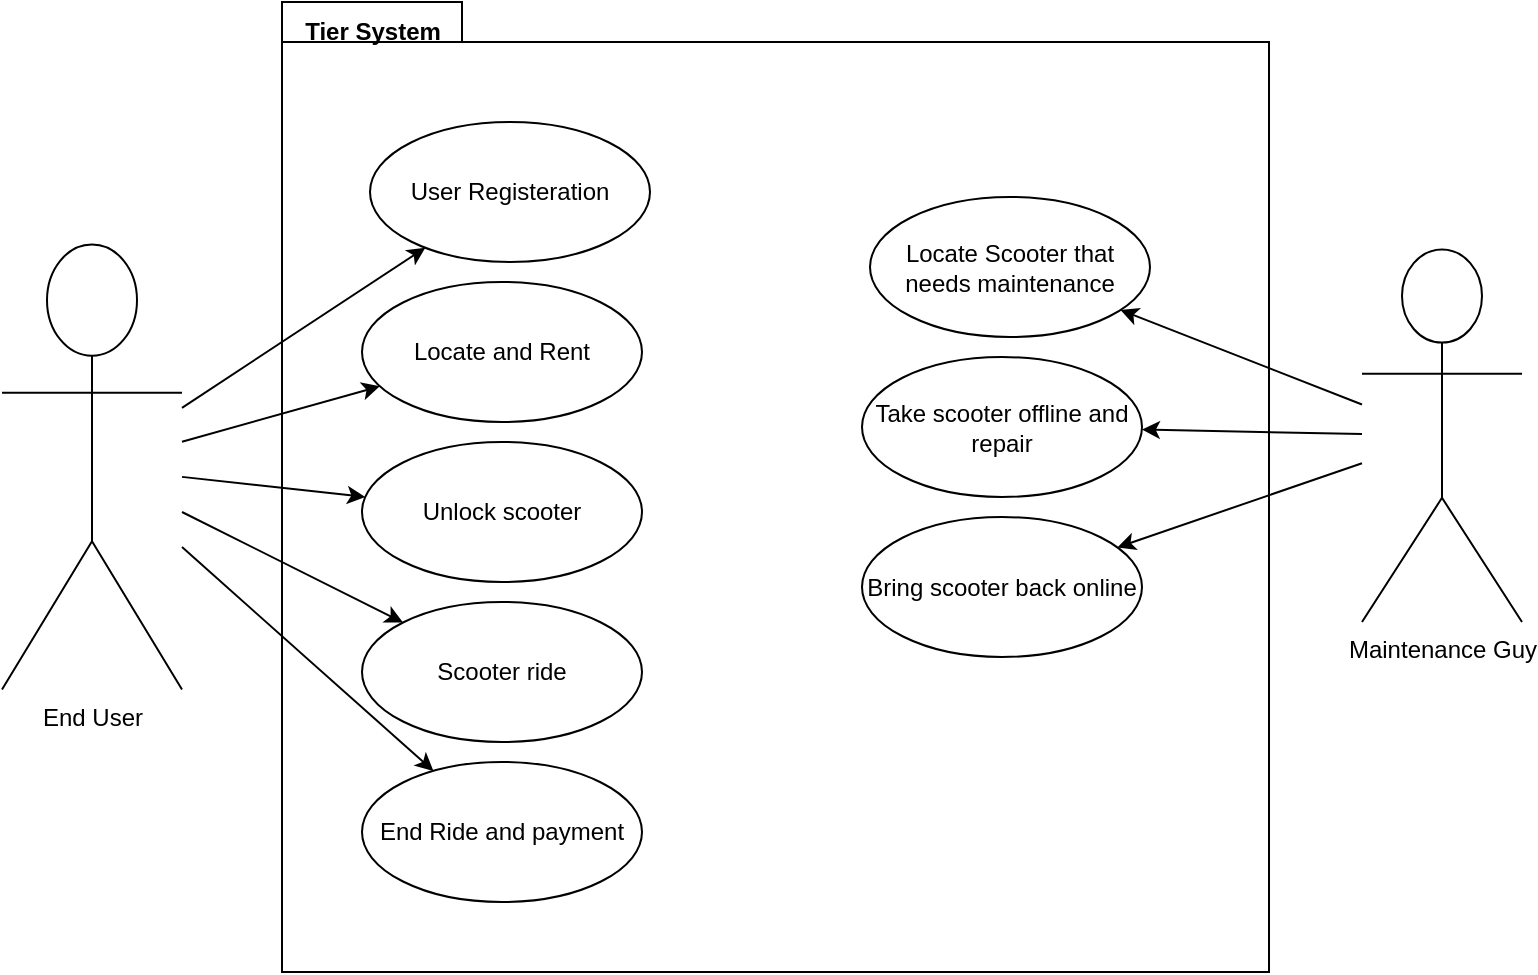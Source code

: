 <mxfile version="22.0.4" type="google">
  <diagram name="Page-1" id="b5b7bab2-c9e2-2cf4-8b2a-24fd1a2a6d21">
    <mxGraphModel grid="1" page="1" gridSize="10" guides="1" tooltips="1" connect="1" arrows="1" fold="1" pageScale="1" pageWidth="827" pageHeight="1169" background="none" math="0" shadow="0">
      <root>
        <mxCell id="0" />
        <mxCell id="1" parent="0" />
        <mxCell id="6e0c8c40b5770093-72" value="" style="shape=folder;fontStyle=1;spacingTop=10;tabWidth=90;tabHeight=20;tabPosition=left;html=1;rounded=0;shadow=0;comic=0;labelBackgroundColor=none;strokeWidth=1;fillColor=none;fontFamily=Verdana;fontSize=10;align=center;" vertex="1" parent="1">
          <mxGeometry x="174" y="40" width="493.5" height="485" as="geometry" />
        </mxCell>
        <mxCell id="kLl_CLZX0c-RPI3mH3_3-2" value="End User" style="shape=umlActor;verticalLabelPosition=bottom;verticalAlign=top;html=1;" vertex="1" parent="1">
          <mxGeometry x="34" y="161.25" width="90" height="222.5" as="geometry" />
        </mxCell>
        <mxCell id="kLl_CLZX0c-RPI3mH3_3-3" value="&lt;b&gt;Tier System&lt;/b&gt;" style="text;html=1;align=center;verticalAlign=middle;resizable=0;points=[];autosize=1;strokeColor=none;fillColor=none;" vertex="1" parent="1">
          <mxGeometry x="174" y="40" width="90" height="30" as="geometry" />
        </mxCell>
        <mxCell id="kLl_CLZX0c-RPI3mH3_3-4" value="End Ride and payment" style="ellipse;whiteSpace=wrap;html=1;" vertex="1" parent="1">
          <mxGeometry x="214" y="420" width="140" height="70" as="geometry" />
        </mxCell>
        <mxCell id="kLl_CLZX0c-RPI3mH3_3-5" value="Scooter ride" style="ellipse;whiteSpace=wrap;html=1;" vertex="1" parent="1">
          <mxGeometry x="214" y="340" width="140" height="70" as="geometry" />
        </mxCell>
        <mxCell id="kLl_CLZX0c-RPI3mH3_3-6" value="Unlock scooter" style="ellipse;whiteSpace=wrap;html=1;" vertex="1" parent="1">
          <mxGeometry x="214" y="260" width="140" height="70" as="geometry" />
        </mxCell>
        <mxCell id="kLl_CLZX0c-RPI3mH3_3-7" value="Locate and Rent" style="ellipse;whiteSpace=wrap;html=1;" vertex="1" parent="1">
          <mxGeometry x="214" y="180" width="140" height="70" as="geometry" />
        </mxCell>
        <mxCell id="kLl_CLZX0c-RPI3mH3_3-8" value="User Registeration" style="ellipse;whiteSpace=wrap;html=1;" vertex="1" parent="1">
          <mxGeometry x="218" y="100" width="140" height="70" as="geometry" />
        </mxCell>
        <mxCell id="kLl_CLZX0c-RPI3mH3_3-9" value="" style="endArrow=classic;html=1;rounded=0;" edge="1" parent="1" source="kLl_CLZX0c-RPI3mH3_3-2" target="kLl_CLZX0c-RPI3mH3_3-8">
          <mxGeometry width="50" height="50" relative="1" as="geometry">
            <mxPoint x="264" y="350" as="sourcePoint" />
            <mxPoint x="314" y="300" as="targetPoint" />
          </mxGeometry>
        </mxCell>
        <mxCell id="kLl_CLZX0c-RPI3mH3_3-10" value="" style="endArrow=classic;html=1;rounded=0;" edge="1" parent="1" source="kLl_CLZX0c-RPI3mH3_3-2" target="kLl_CLZX0c-RPI3mH3_3-7">
          <mxGeometry width="50" height="50" relative="1" as="geometry">
            <mxPoint x="134" y="246" as="sourcePoint" />
            <mxPoint x="254" y="172" as="targetPoint" />
          </mxGeometry>
        </mxCell>
        <mxCell id="kLl_CLZX0c-RPI3mH3_3-11" value="" style="endArrow=classic;html=1;rounded=0;" edge="1" parent="1" source="kLl_CLZX0c-RPI3mH3_3-2" target="kLl_CLZX0c-RPI3mH3_3-6">
          <mxGeometry width="50" height="50" relative="1" as="geometry">
            <mxPoint x="144" y="256" as="sourcePoint" />
            <mxPoint x="264" y="182" as="targetPoint" />
          </mxGeometry>
        </mxCell>
        <mxCell id="kLl_CLZX0c-RPI3mH3_3-12" value="" style="endArrow=classic;html=1;rounded=0;" edge="1" parent="1" source="kLl_CLZX0c-RPI3mH3_3-2" target="kLl_CLZX0c-RPI3mH3_3-5">
          <mxGeometry width="50" height="50" relative="1" as="geometry">
            <mxPoint x="154" y="266" as="sourcePoint" />
            <mxPoint x="274" y="192" as="targetPoint" />
          </mxGeometry>
        </mxCell>
        <mxCell id="kLl_CLZX0c-RPI3mH3_3-13" value="" style="endArrow=classic;html=1;rounded=0;" edge="1" parent="1" source="kLl_CLZX0c-RPI3mH3_3-2" target="kLl_CLZX0c-RPI3mH3_3-4">
          <mxGeometry width="50" height="50" relative="1" as="geometry">
            <mxPoint x="164" y="276" as="sourcePoint" />
            <mxPoint x="284" y="202" as="targetPoint" />
          </mxGeometry>
        </mxCell>
        <mxCell id="kLl_CLZX0c-RPI3mH3_3-14" value="Maintenance Guy" style="shape=umlActor;verticalLabelPosition=bottom;verticalAlign=top;html=1;" vertex="1" parent="1">
          <mxGeometry x="714" y="163.75" width="80" height="186.25" as="geometry" />
        </mxCell>
        <mxCell id="kLl_CLZX0c-RPI3mH3_3-16" value="Bring scooter back online" style="ellipse;whiteSpace=wrap;html=1;" vertex="1" parent="1">
          <mxGeometry x="464" y="297.5" width="140" height="70" as="geometry" />
        </mxCell>
        <mxCell id="kLl_CLZX0c-RPI3mH3_3-17" value="Take scooter offline and repair" style="ellipse;whiteSpace=wrap;html=1;" vertex="1" parent="1">
          <mxGeometry x="464" y="217.5" width="140" height="70" as="geometry" />
        </mxCell>
        <mxCell id="kLl_CLZX0c-RPI3mH3_3-18" value="Locate Scooter that needs maintenance" style="ellipse;whiteSpace=wrap;html=1;" vertex="1" parent="1">
          <mxGeometry x="468" y="137.5" width="140" height="70" as="geometry" />
        </mxCell>
        <mxCell id="kLl_CLZX0c-RPI3mH3_3-19" value="" style="endArrow=classic;html=1;rounded=0;" edge="1" parent="1" source="kLl_CLZX0c-RPI3mH3_3-14" target="kLl_CLZX0c-RPI3mH3_3-18">
          <mxGeometry width="50" height="50" relative="1" as="geometry">
            <mxPoint x="374" y="273.743" as="sourcePoint" />
            <mxPoint x="564" y="337.5" as="targetPoint" />
          </mxGeometry>
        </mxCell>
        <mxCell id="kLl_CLZX0c-RPI3mH3_3-20" value="" style="endArrow=classic;html=1;rounded=0;" edge="1" parent="1" source="kLl_CLZX0c-RPI3mH3_3-14" target="kLl_CLZX0c-RPI3mH3_3-17">
          <mxGeometry width="50" height="50" relative="1" as="geometry">
            <mxPoint x="374" y="298.457" as="sourcePoint" />
            <mxPoint x="504" y="209.5" as="targetPoint" />
          </mxGeometry>
        </mxCell>
        <mxCell id="kLl_CLZX0c-RPI3mH3_3-21" value="" style="endArrow=classic;html=1;rounded=0;" edge="1" parent="1" source="kLl_CLZX0c-RPI3mH3_3-14" target="kLl_CLZX0c-RPI3mH3_3-16">
          <mxGeometry width="50" height="50" relative="1" as="geometry">
            <mxPoint x="374" y="324.101" as="sourcePoint" />
            <mxPoint x="514" y="219.5" as="targetPoint" />
          </mxGeometry>
        </mxCell>
      </root>
    </mxGraphModel>
  </diagram>
</mxfile>
